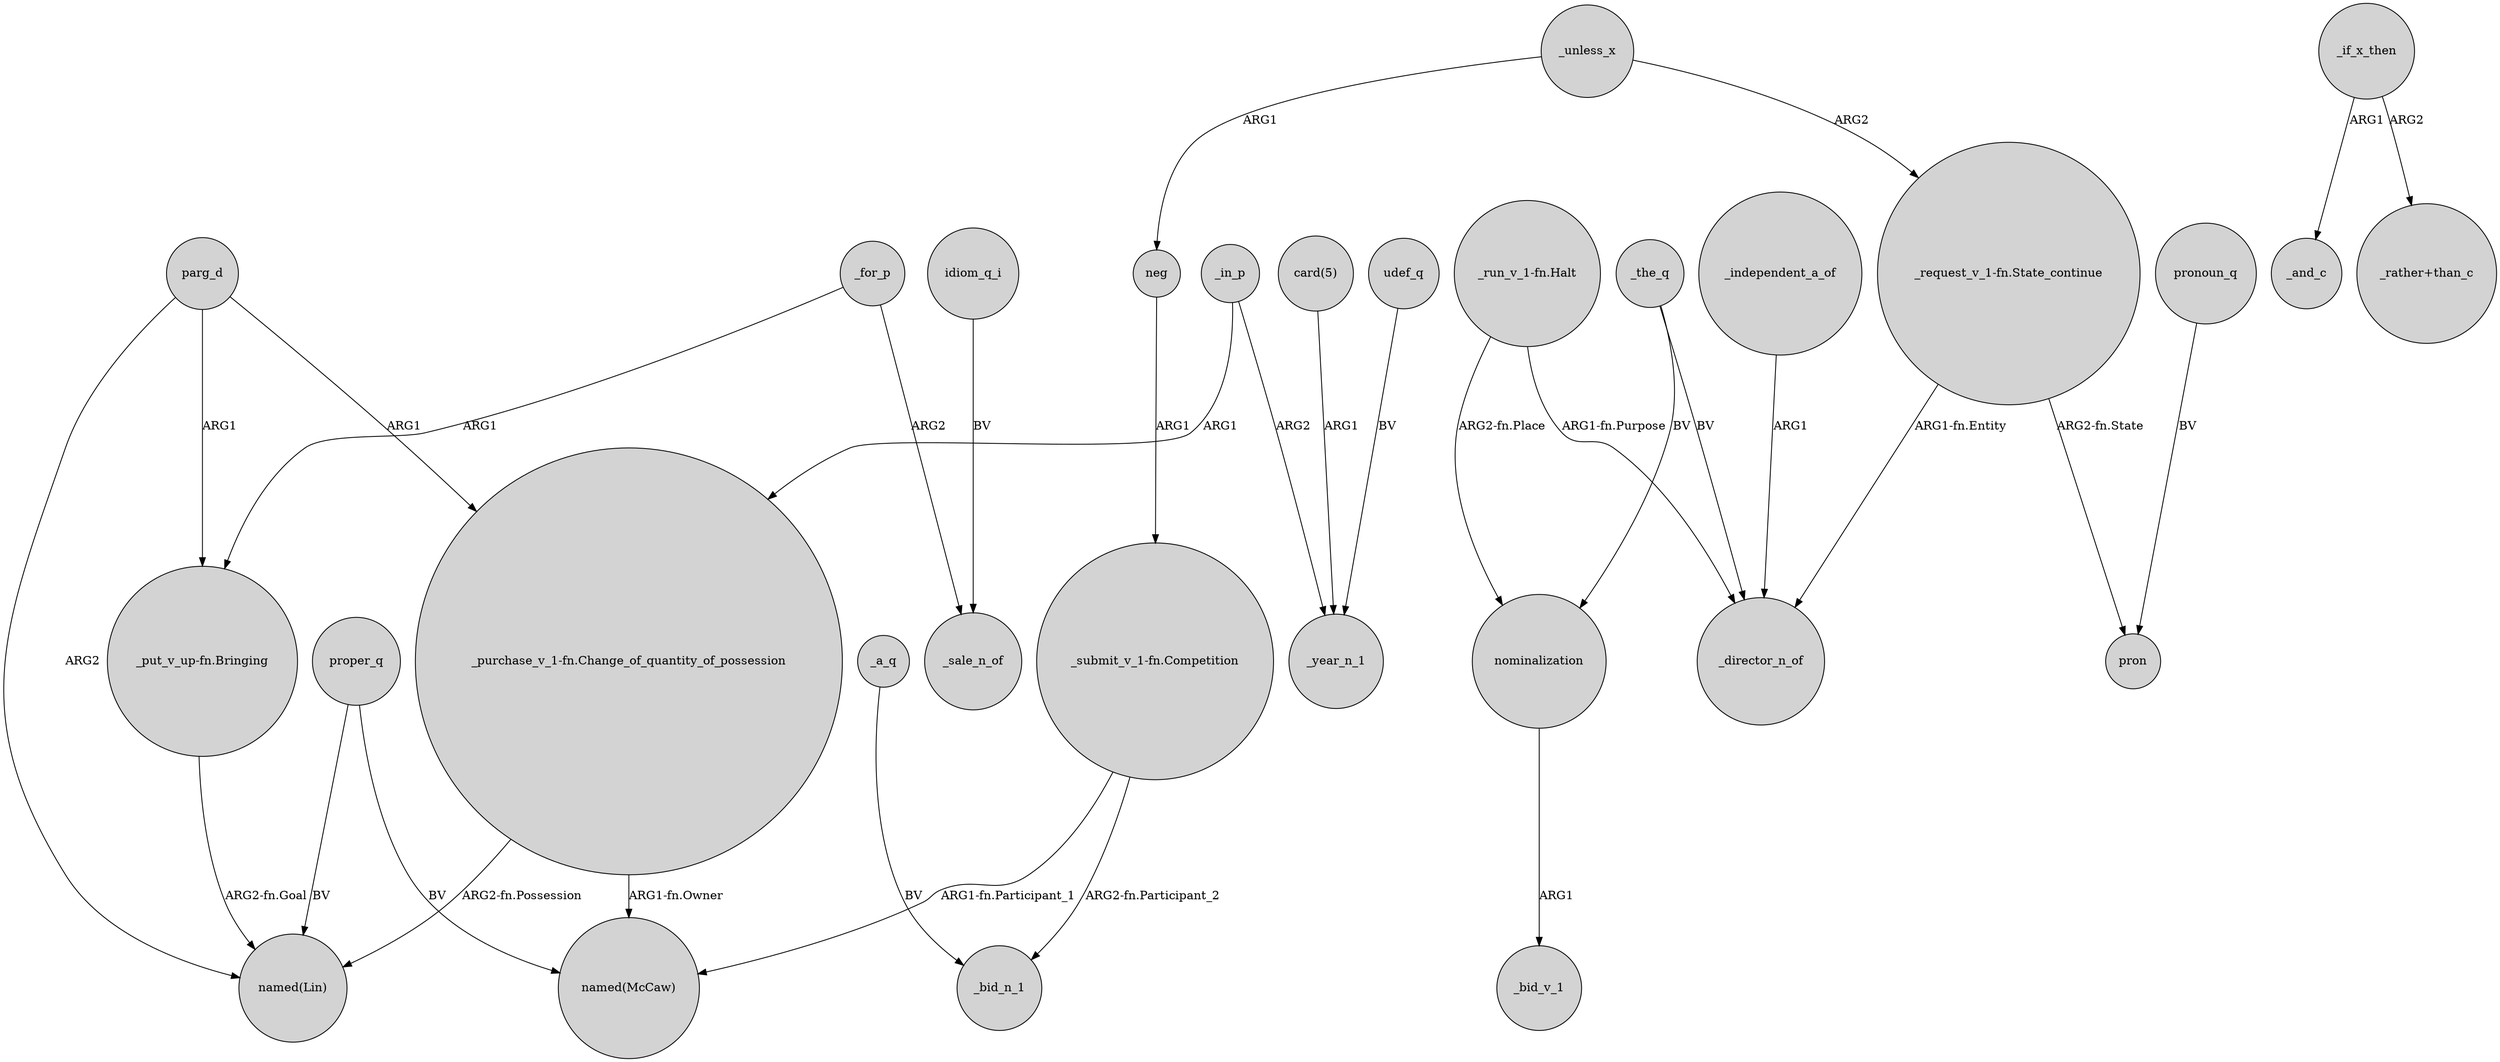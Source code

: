digraph {
	node [shape=circle style=filled]
	_a_q -> _bid_n_1 [label=BV]
	_the_q -> nominalization [label=BV]
	"_request_v_1-fn.State_continue" -> _director_n_of [label="ARG1-fn.Entity"]
	parg_d -> "_put_v_up-fn.Bringing" [label=ARG1]
	nominalization -> _bid_v_1 [label=ARG1]
	_in_p -> _year_n_1 [label=ARG2]
	_independent_a_of -> _director_n_of [label=ARG1]
	_the_q -> _director_n_of [label=BV]
	_for_p -> _sale_n_of [label=ARG2]
	_in_p -> "_purchase_v_1-fn.Change_of_quantity_of_possession" [label=ARG1]
	proper_q -> "named(Lin)" [label=BV]
	proper_q -> "named(McCaw)" [label=BV]
	_unless_x -> neg [label=ARG1]
	"_purchase_v_1-fn.Change_of_quantity_of_possession" -> "named(McCaw)" [label="ARG1-fn.Owner"]
	"_submit_v_1-fn.Competition" -> "named(McCaw)" [label="ARG1-fn.Participant_1"]
	_unless_x -> "_request_v_1-fn.State_continue" [label=ARG2]
	parg_d -> "named(Lin)" [label=ARG2]
	pronoun_q -> pron [label=BV]
	_if_x_then -> _and_c [label=ARG1]
	"_purchase_v_1-fn.Change_of_quantity_of_possession" -> "named(Lin)" [label="ARG2-fn.Possession"]
	"_submit_v_1-fn.Competition" -> _bid_n_1 [label="ARG2-fn.Participant_2"]
	"_put_v_up-fn.Bringing" -> "named(Lin)" [label="ARG2-fn.Goal"]
	"card(5)" -> _year_n_1 [label=ARG1]
	"_run_v_1-fn.Halt" -> _director_n_of [label="ARG1-fn.Purpose"]
	"_run_v_1-fn.Halt" -> nominalization [label="ARG2-fn.Place"]
	udef_q -> _year_n_1 [label=BV]
	_if_x_then -> "_rather+than_c" [label=ARG2]
	idiom_q_i -> _sale_n_of [label=BV]
	neg -> "_submit_v_1-fn.Competition" [label=ARG1]
	_for_p -> "_put_v_up-fn.Bringing" [label=ARG1]
	"_request_v_1-fn.State_continue" -> pron [label="ARG2-fn.State"]
	parg_d -> "_purchase_v_1-fn.Change_of_quantity_of_possession" [label=ARG1]
}
